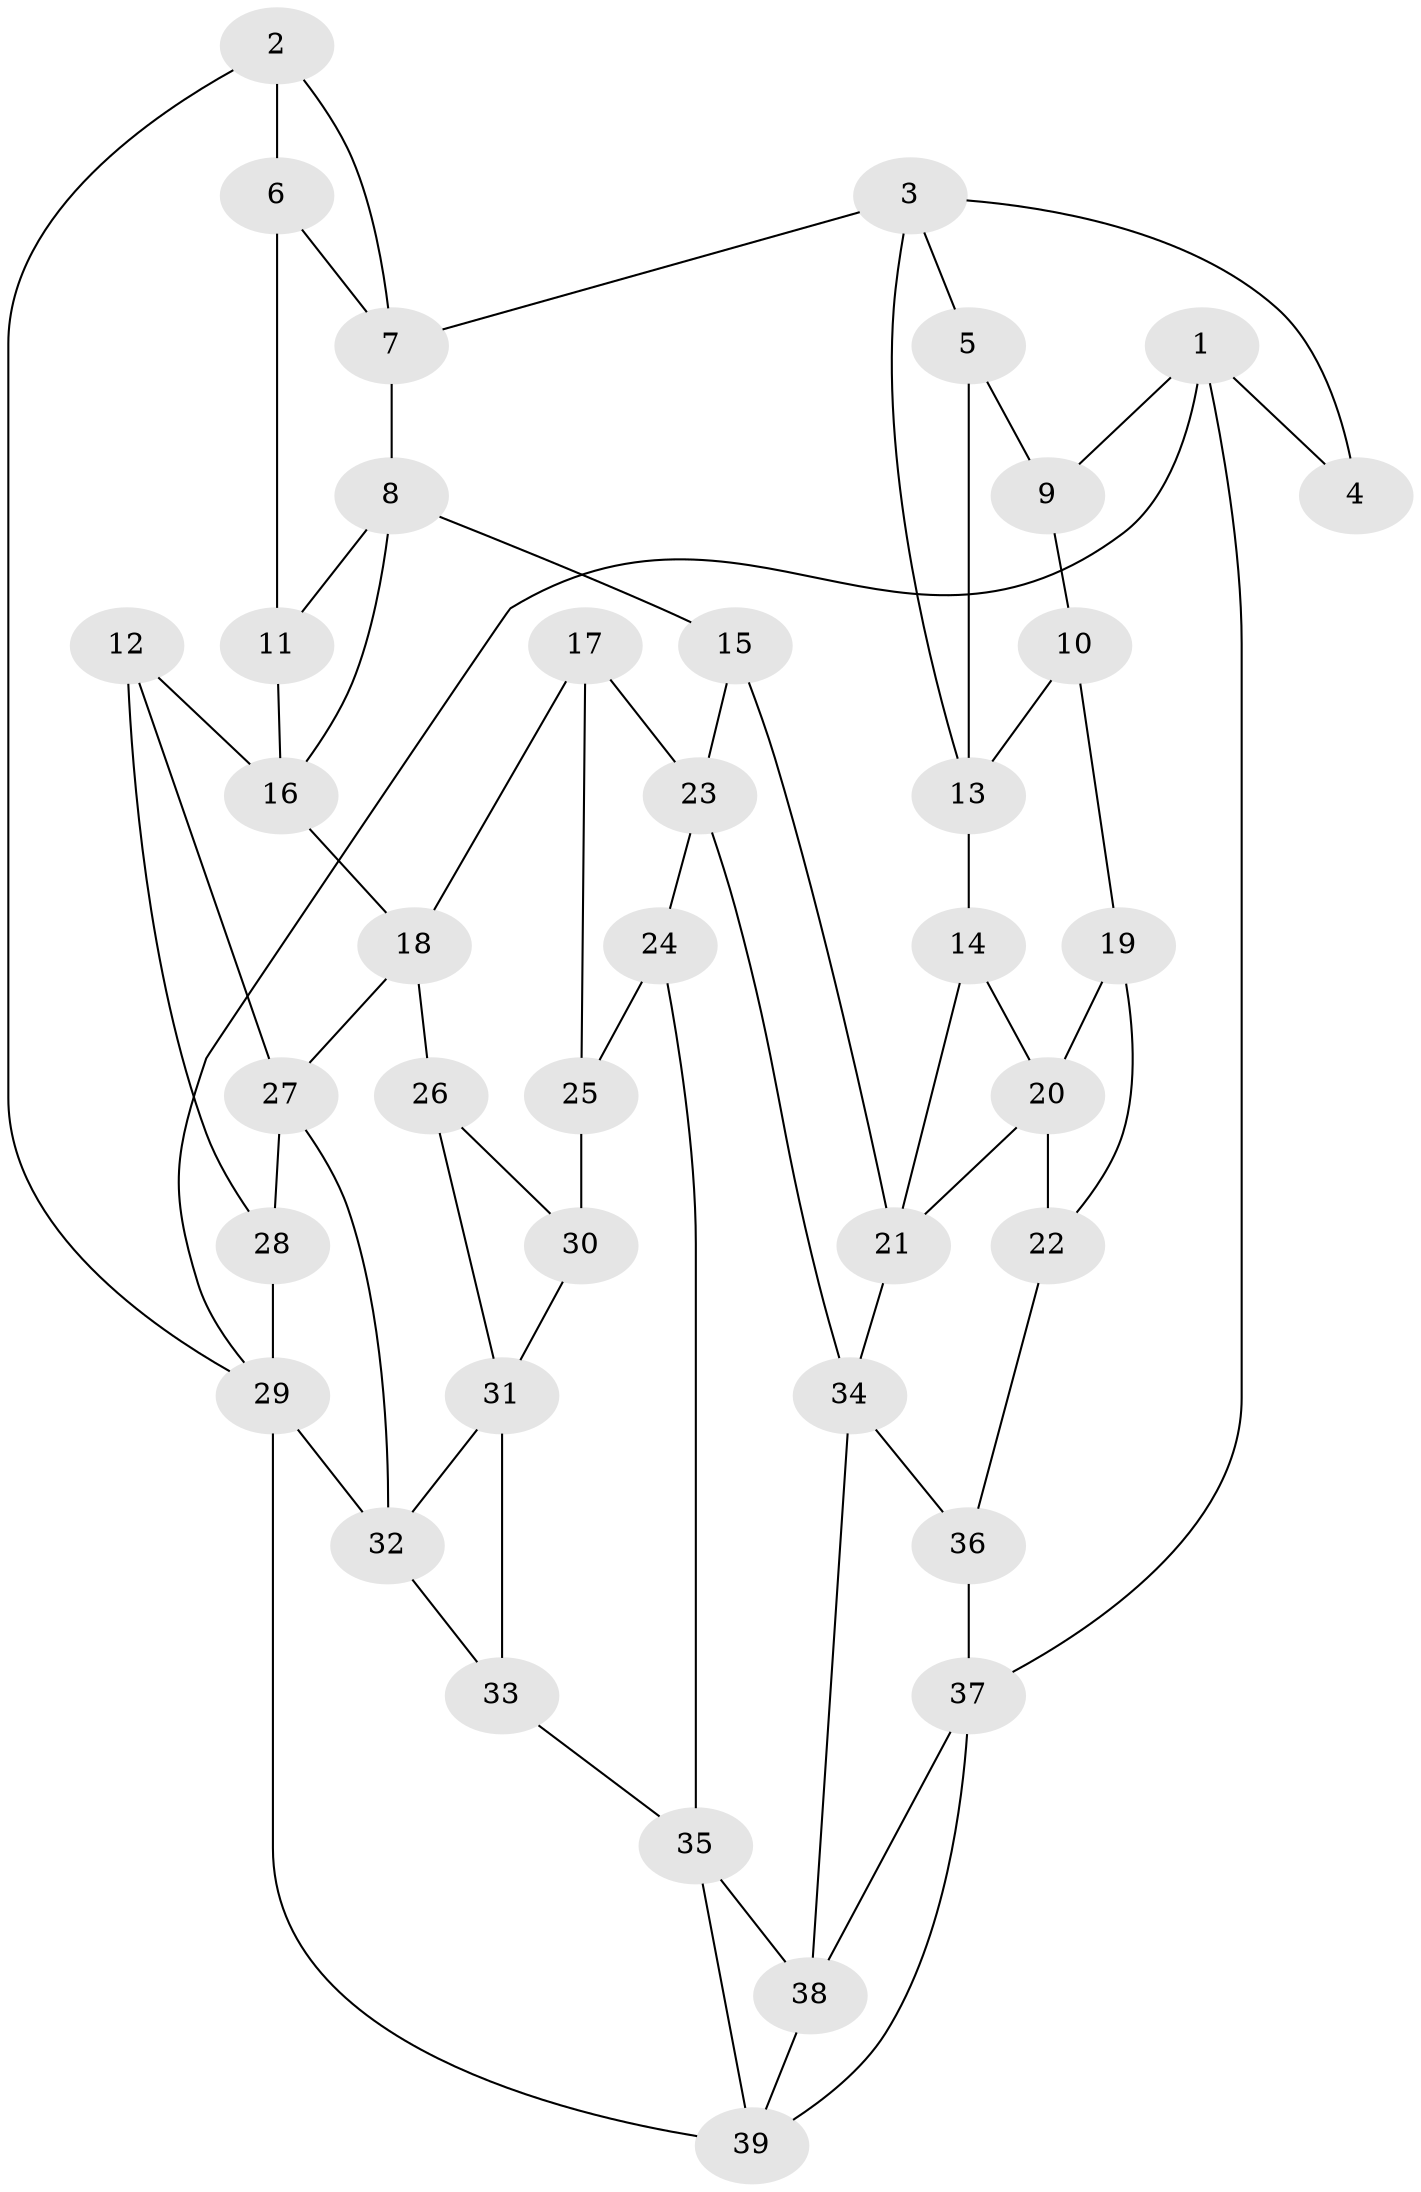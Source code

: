 // original degree distribution, {4: 0.23376623376623376, 5: 0.5064935064935064, 6: 0.22077922077922077, 3: 0.03896103896103896}
// Generated by graph-tools (version 1.1) at 2025/03/03/09/25 03:03:21]
// undirected, 39 vertices, 68 edges
graph export_dot {
graph [start="1"]
  node [color=gray90,style=filled];
  1;
  2;
  3;
  4;
  5;
  6;
  7;
  8;
  9;
  10;
  11;
  12;
  13;
  14;
  15;
  16;
  17;
  18;
  19;
  20;
  21;
  22;
  23;
  24;
  25;
  26;
  27;
  28;
  29;
  30;
  31;
  32;
  33;
  34;
  35;
  36;
  37;
  38;
  39;
  1 -- 4 [weight=1.0];
  1 -- 9 [weight=1.0];
  1 -- 29 [weight=1.0];
  1 -- 37 [weight=1.0];
  2 -- 6 [weight=1.0];
  2 -- 7 [weight=1.0];
  2 -- 29 [weight=1.0];
  3 -- 4 [weight=1.0];
  3 -- 5 [weight=1.0];
  3 -- 7 [weight=1.0];
  3 -- 13 [weight=1.0];
  5 -- 9 [weight=1.0];
  5 -- 13 [weight=1.0];
  6 -- 7 [weight=1.0];
  6 -- 11 [weight=2.0];
  7 -- 8 [weight=1.0];
  8 -- 11 [weight=1.0];
  8 -- 15 [weight=1.0];
  8 -- 16 [weight=1.0];
  9 -- 10 [weight=1.0];
  10 -- 13 [weight=1.0];
  10 -- 19 [weight=2.0];
  11 -- 16 [weight=1.0];
  12 -- 16 [weight=1.0];
  12 -- 27 [weight=1.0];
  12 -- 28 [weight=1.0];
  13 -- 14 [weight=1.0];
  14 -- 20 [weight=1.0];
  14 -- 21 [weight=1.0];
  15 -- 21 [weight=1.0];
  15 -- 23 [weight=1.0];
  16 -- 18 [weight=1.0];
  17 -- 18 [weight=1.0];
  17 -- 23 [weight=1.0];
  17 -- 25 [weight=1.0];
  18 -- 26 [weight=1.0];
  18 -- 27 [weight=1.0];
  19 -- 20 [weight=1.0];
  19 -- 22 [weight=1.0];
  20 -- 21 [weight=1.0];
  20 -- 22 [weight=1.0];
  21 -- 34 [weight=1.0];
  22 -- 36 [weight=1.0];
  23 -- 24 [weight=1.0];
  23 -- 34 [weight=1.0];
  24 -- 25 [weight=1.0];
  24 -- 35 [weight=1.0];
  25 -- 30 [weight=2.0];
  26 -- 30 [weight=1.0];
  26 -- 31 [weight=1.0];
  27 -- 28 [weight=1.0];
  27 -- 32 [weight=1.0];
  28 -- 29 [weight=2.0];
  29 -- 32 [weight=1.0];
  29 -- 39 [weight=1.0];
  30 -- 31 [weight=1.0];
  31 -- 32 [weight=1.0];
  31 -- 33 [weight=1.0];
  32 -- 33 [weight=1.0];
  33 -- 35 [weight=1.0];
  34 -- 36 [weight=1.0];
  34 -- 38 [weight=1.0];
  35 -- 38 [weight=1.0];
  35 -- 39 [weight=1.0];
  36 -- 37 [weight=2.0];
  37 -- 38 [weight=1.0];
  37 -- 39 [weight=1.0];
  38 -- 39 [weight=1.0];
}
